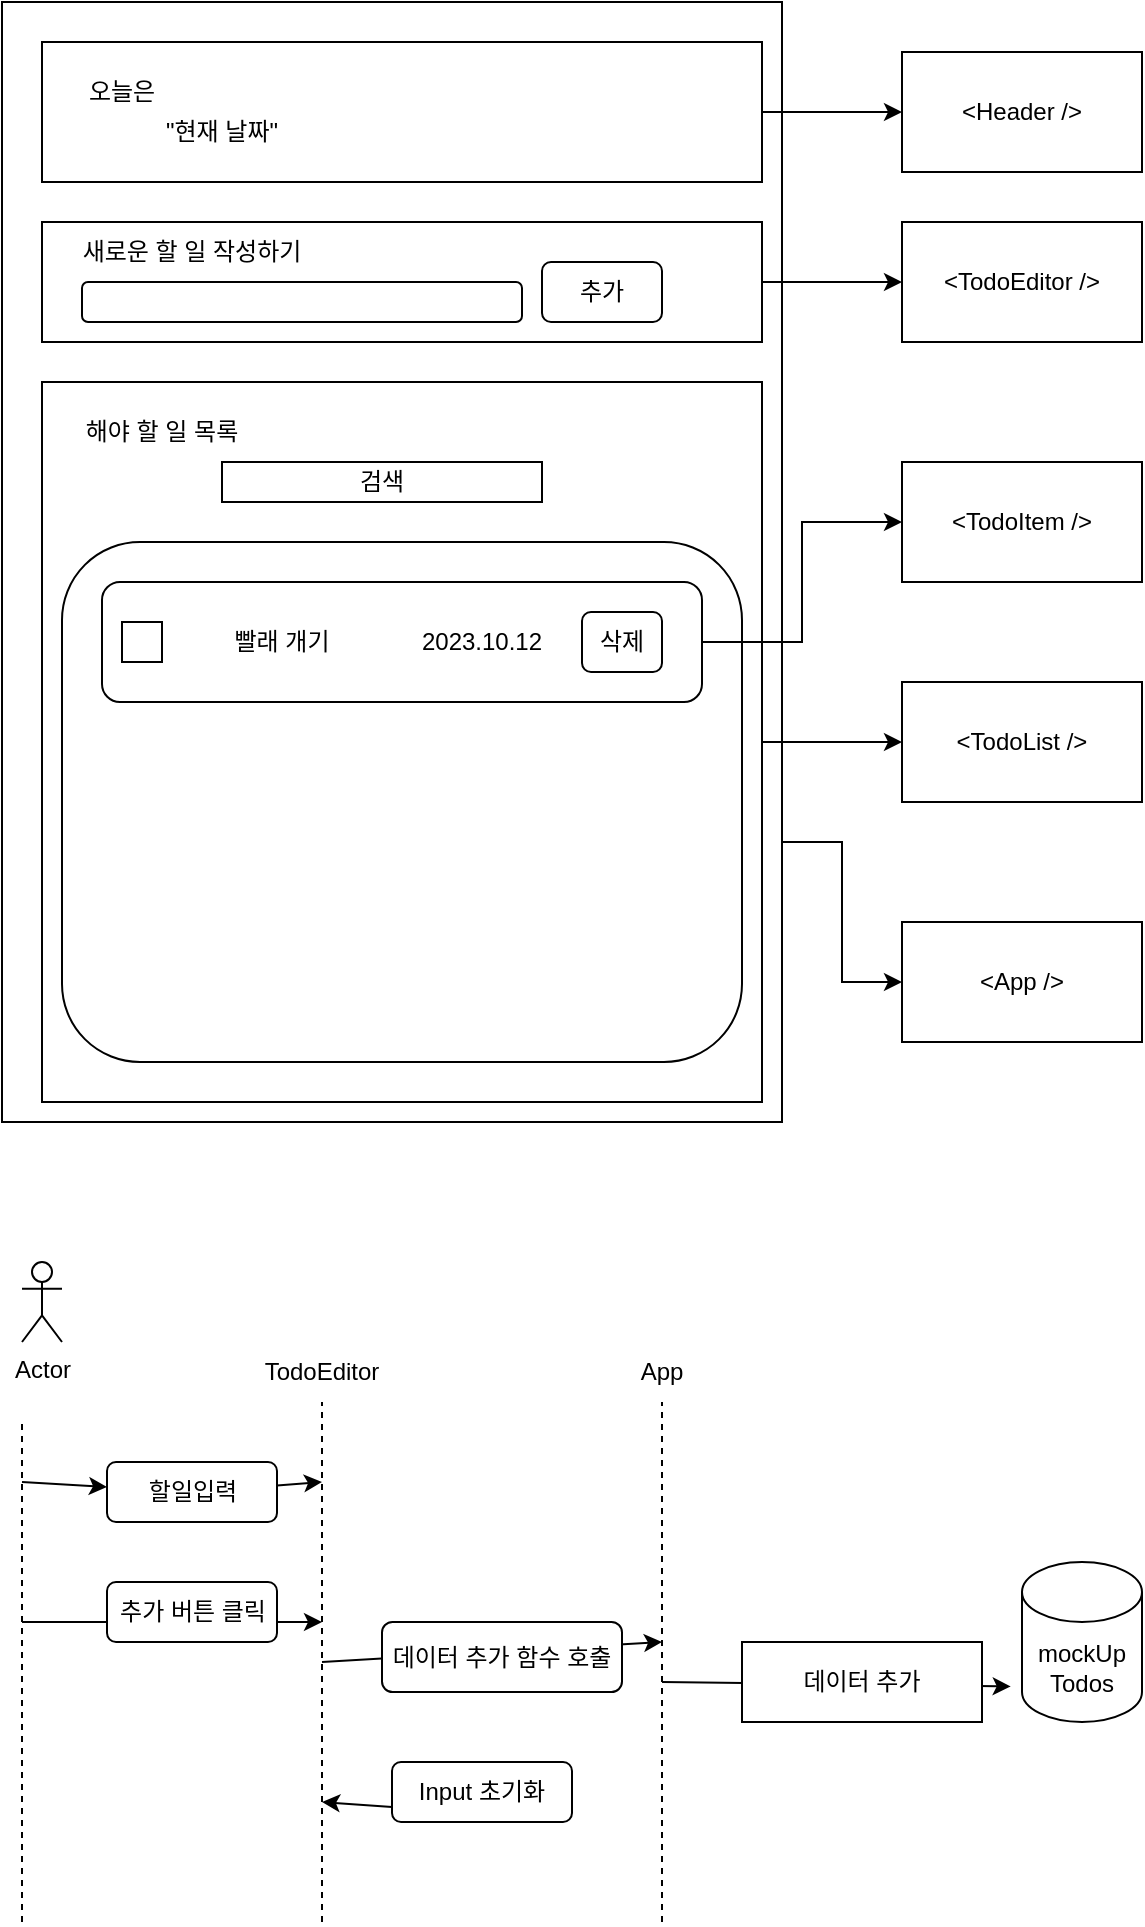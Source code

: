 <mxfile version="22.0.4" type="device">
  <diagram name="페이지-1" id="s0CB_pDRQbe32WmI6tte">
    <mxGraphModel dx="722" dy="435" grid="1" gridSize="10" guides="1" tooltips="1" connect="1" arrows="1" fold="1" page="1" pageScale="1" pageWidth="827" pageHeight="1169" math="0" shadow="0">
      <root>
        <mxCell id="0" />
        <mxCell id="1" parent="0" />
        <mxCell id="s4MbAgm935jzAfVjTvzh-29" style="edgeStyle=orthogonalEdgeStyle;rounded=0;orthogonalLoop=1;jettySize=auto;html=1;exitX=1;exitY=0.75;exitDx=0;exitDy=0;entryX=0;entryY=0.5;entryDx=0;entryDy=0;" edge="1" parent="1" source="s4MbAgm935jzAfVjTvzh-1" target="s4MbAgm935jzAfVjTvzh-28">
          <mxGeometry relative="1" as="geometry" />
        </mxCell>
        <mxCell id="s4MbAgm935jzAfVjTvzh-1" value="" style="rounded=0;whiteSpace=wrap;html=1;" vertex="1" parent="1">
          <mxGeometry x="40" y="20" width="390" height="560" as="geometry" />
        </mxCell>
        <mxCell id="s4MbAgm935jzAfVjTvzh-6" value="" style="edgeStyle=orthogonalEdgeStyle;rounded=0;orthogonalLoop=1;jettySize=auto;html=1;" edge="1" parent="1" source="s4MbAgm935jzAfVjTvzh-2" target="s4MbAgm935jzAfVjTvzh-5">
          <mxGeometry relative="1" as="geometry" />
        </mxCell>
        <mxCell id="s4MbAgm935jzAfVjTvzh-2" value="" style="rounded=0;whiteSpace=wrap;html=1;" vertex="1" parent="1">
          <mxGeometry x="60" y="40" width="360" height="70" as="geometry" />
        </mxCell>
        <mxCell id="s4MbAgm935jzAfVjTvzh-3" value="오늘은" style="text;html=1;strokeColor=none;fillColor=none;align=center;verticalAlign=middle;whiteSpace=wrap;rounded=0;" vertex="1" parent="1">
          <mxGeometry x="70" y="50" width="60" height="30" as="geometry" />
        </mxCell>
        <mxCell id="s4MbAgm935jzAfVjTvzh-4" value="&quot;현재 날짜&quot;" style="text;html=1;strokeColor=none;fillColor=none;align=center;verticalAlign=middle;whiteSpace=wrap;rounded=0;" vertex="1" parent="1">
          <mxGeometry x="80" y="70" width="140" height="30" as="geometry" />
        </mxCell>
        <mxCell id="s4MbAgm935jzAfVjTvzh-5" value="&amp;lt;Header /&amp;gt;" style="whiteSpace=wrap;html=1;rounded=0;" vertex="1" parent="1">
          <mxGeometry x="490" y="45" width="120" height="60" as="geometry" />
        </mxCell>
        <mxCell id="s4MbAgm935jzAfVjTvzh-13" value="" style="edgeStyle=orthogonalEdgeStyle;rounded=0;orthogonalLoop=1;jettySize=auto;html=1;" edge="1" parent="1" source="s4MbAgm935jzAfVjTvzh-7" target="s4MbAgm935jzAfVjTvzh-12">
          <mxGeometry relative="1" as="geometry" />
        </mxCell>
        <mxCell id="s4MbAgm935jzAfVjTvzh-7" value="" style="rounded=0;whiteSpace=wrap;html=1;" vertex="1" parent="1">
          <mxGeometry x="60" y="130" width="360" height="60" as="geometry" />
        </mxCell>
        <mxCell id="s4MbAgm935jzAfVjTvzh-8" value="새로운 할 일 작성하기" style="text;html=1;strokeColor=none;fillColor=none;align=center;verticalAlign=middle;whiteSpace=wrap;rounded=0;" vertex="1" parent="1">
          <mxGeometry x="60" y="130" width="150" height="30" as="geometry" />
        </mxCell>
        <mxCell id="s4MbAgm935jzAfVjTvzh-9" value="" style="rounded=1;whiteSpace=wrap;html=1;" vertex="1" parent="1">
          <mxGeometry x="80" y="160" width="220" height="20" as="geometry" />
        </mxCell>
        <mxCell id="s4MbAgm935jzAfVjTvzh-10" value="추가" style="rounded=1;whiteSpace=wrap;html=1;" vertex="1" parent="1">
          <mxGeometry x="310" y="150" width="60" height="30" as="geometry" />
        </mxCell>
        <mxCell id="s4MbAgm935jzAfVjTvzh-12" value="&amp;lt;TodoEditor /&amp;gt;" style="whiteSpace=wrap;html=1;rounded=0;" vertex="1" parent="1">
          <mxGeometry x="490" y="130" width="120" height="60" as="geometry" />
        </mxCell>
        <mxCell id="s4MbAgm935jzAfVjTvzh-18" value="" style="edgeStyle=orthogonalEdgeStyle;rounded=0;orthogonalLoop=1;jettySize=auto;html=1;" edge="1" parent="1" source="s4MbAgm935jzAfVjTvzh-14" target="s4MbAgm935jzAfVjTvzh-17">
          <mxGeometry relative="1" as="geometry" />
        </mxCell>
        <mxCell id="s4MbAgm935jzAfVjTvzh-14" value="" style="whiteSpace=wrap;html=1;aspect=fixed;" vertex="1" parent="1">
          <mxGeometry x="60" y="210" width="360" height="360" as="geometry" />
        </mxCell>
        <mxCell id="s4MbAgm935jzAfVjTvzh-15" value="해야 할 일 목록" style="text;html=1;strokeColor=none;fillColor=none;align=center;verticalAlign=middle;whiteSpace=wrap;rounded=0;" vertex="1" parent="1">
          <mxGeometry x="40" y="220" width="160" height="30" as="geometry" />
        </mxCell>
        <mxCell id="s4MbAgm935jzAfVjTvzh-16" value="" style="rounded=1;whiteSpace=wrap;html=1;" vertex="1" parent="1">
          <mxGeometry x="70" y="290" width="340" height="260" as="geometry" />
        </mxCell>
        <mxCell id="s4MbAgm935jzAfVjTvzh-17" value="&amp;lt;TodoList /&amp;gt;" style="whiteSpace=wrap;html=1;" vertex="1" parent="1">
          <mxGeometry x="490" y="360" width="120" height="60" as="geometry" />
        </mxCell>
        <mxCell id="s4MbAgm935jzAfVjTvzh-27" style="edgeStyle=orthogonalEdgeStyle;rounded=0;orthogonalLoop=1;jettySize=auto;html=1;exitX=1;exitY=0.5;exitDx=0;exitDy=0;entryX=0;entryY=0.5;entryDx=0;entryDy=0;" edge="1" parent="1" source="s4MbAgm935jzAfVjTvzh-19" target="s4MbAgm935jzAfVjTvzh-26">
          <mxGeometry relative="1" as="geometry" />
        </mxCell>
        <mxCell id="s4MbAgm935jzAfVjTvzh-19" value="" style="rounded=1;whiteSpace=wrap;html=1;" vertex="1" parent="1">
          <mxGeometry x="90" y="310" width="300" height="60" as="geometry" />
        </mxCell>
        <mxCell id="s4MbAgm935jzAfVjTvzh-20" value="" style="rounded=0;whiteSpace=wrap;html=1;" vertex="1" parent="1">
          <mxGeometry x="100" y="330" width="20" height="20" as="geometry" />
        </mxCell>
        <mxCell id="s4MbAgm935jzAfVjTvzh-21" value="빨래 개기" style="text;html=1;strokeColor=none;fillColor=none;align=center;verticalAlign=middle;whiteSpace=wrap;rounded=0;" vertex="1" parent="1">
          <mxGeometry x="130" y="325" width="100" height="30" as="geometry" />
        </mxCell>
        <mxCell id="s4MbAgm935jzAfVjTvzh-22" value="2023.10.12" style="text;html=1;strokeColor=none;fillColor=none;align=center;verticalAlign=middle;whiteSpace=wrap;rounded=0;" vertex="1" parent="1">
          <mxGeometry x="250" y="325" width="60" height="30" as="geometry" />
        </mxCell>
        <mxCell id="s4MbAgm935jzAfVjTvzh-23" value="삭제" style="rounded=1;whiteSpace=wrap;html=1;" vertex="1" parent="1">
          <mxGeometry x="330" y="325" width="40" height="30" as="geometry" />
        </mxCell>
        <mxCell id="s4MbAgm935jzAfVjTvzh-26" value="&amp;lt;TodoItem /&amp;gt;" style="rounded=0;whiteSpace=wrap;html=1;" vertex="1" parent="1">
          <mxGeometry x="490" y="250" width="120" height="60" as="geometry" />
        </mxCell>
        <mxCell id="s4MbAgm935jzAfVjTvzh-28" value="&amp;lt;App /&amp;gt;" style="rounded=0;whiteSpace=wrap;html=1;" vertex="1" parent="1">
          <mxGeometry x="490" y="480" width="120" height="60" as="geometry" />
        </mxCell>
        <mxCell id="s4MbAgm935jzAfVjTvzh-30" value="검색" style="rounded=0;whiteSpace=wrap;html=1;" vertex="1" parent="1">
          <mxGeometry x="150" y="250" width="160" height="20" as="geometry" />
        </mxCell>
        <mxCell id="s4MbAgm935jzAfVjTvzh-31" value="Actor" style="shape=umlActor;verticalLabelPosition=bottom;verticalAlign=top;html=1;outlineConnect=0;" vertex="1" parent="1">
          <mxGeometry x="50" y="650" width="20" height="40" as="geometry" />
        </mxCell>
        <mxCell id="s4MbAgm935jzAfVjTvzh-32" value="" style="endArrow=none;dashed=1;html=1;rounded=0;" edge="1" parent="1">
          <mxGeometry width="50" height="50" relative="1" as="geometry">
            <mxPoint x="50" y="980" as="sourcePoint" />
            <mxPoint x="50" y="730" as="targetPoint" />
          </mxGeometry>
        </mxCell>
        <mxCell id="s4MbAgm935jzAfVjTvzh-33" value="" style="endArrow=none;dashed=1;html=1;rounded=0;" edge="1" parent="1">
          <mxGeometry width="50" height="50" relative="1" as="geometry">
            <mxPoint x="200" y="980" as="sourcePoint" />
            <mxPoint x="200" y="720" as="targetPoint" />
          </mxGeometry>
        </mxCell>
        <mxCell id="s4MbAgm935jzAfVjTvzh-34" value="TodoEditor" style="text;html=1;strokeColor=none;fillColor=none;align=center;verticalAlign=middle;whiteSpace=wrap;rounded=0;" vertex="1" parent="1">
          <mxGeometry x="170" y="690" width="60" height="30" as="geometry" />
        </mxCell>
        <mxCell id="s4MbAgm935jzAfVjTvzh-37" value="" style="endArrow=classic;html=1;rounded=0;" edge="1" parent="1" source="s4MbAgm935jzAfVjTvzh-35">
          <mxGeometry width="50" height="50" relative="1" as="geometry">
            <mxPoint x="50" y="760" as="sourcePoint" />
            <mxPoint x="200" y="760" as="targetPoint" />
          </mxGeometry>
        </mxCell>
        <mxCell id="s4MbAgm935jzAfVjTvzh-38" value="" style="endArrow=classic;html=1;rounded=0;" edge="1" parent="1" target="s4MbAgm935jzAfVjTvzh-35">
          <mxGeometry width="50" height="50" relative="1" as="geometry">
            <mxPoint x="50" y="760" as="sourcePoint" />
            <mxPoint x="200" y="760" as="targetPoint" />
          </mxGeometry>
        </mxCell>
        <mxCell id="s4MbAgm935jzAfVjTvzh-35" value="할일입력" style="rounded=1;whiteSpace=wrap;html=1;" vertex="1" parent="1">
          <mxGeometry x="92.5" y="750" width="85" height="30" as="geometry" />
        </mxCell>
        <mxCell id="s4MbAgm935jzAfVjTvzh-40" value="" style="endArrow=classic;html=1;rounded=0;" edge="1" parent="1">
          <mxGeometry width="50" height="50" relative="1" as="geometry">
            <mxPoint x="50" y="830" as="sourcePoint" />
            <mxPoint x="200" y="830" as="targetPoint" />
          </mxGeometry>
        </mxCell>
        <mxCell id="s4MbAgm935jzAfVjTvzh-39" value="추가 버튼 클릭" style="rounded=1;whiteSpace=wrap;html=1;" vertex="1" parent="1">
          <mxGeometry x="92.5" y="810" width="85" height="30" as="geometry" />
        </mxCell>
        <mxCell id="s4MbAgm935jzAfVjTvzh-41" value="" style="endArrow=none;dashed=1;html=1;rounded=0;" edge="1" parent="1">
          <mxGeometry width="50" height="50" relative="1" as="geometry">
            <mxPoint x="370" y="980" as="sourcePoint" />
            <mxPoint x="370" y="720" as="targetPoint" />
          </mxGeometry>
        </mxCell>
        <mxCell id="s4MbAgm935jzAfVjTvzh-42" value="App" style="text;html=1;strokeColor=none;fillColor=none;align=center;verticalAlign=middle;whiteSpace=wrap;rounded=0;" vertex="1" parent="1">
          <mxGeometry x="340" y="690" width="60" height="30" as="geometry" />
        </mxCell>
        <mxCell id="s4MbAgm935jzAfVjTvzh-44" value="" style="endArrow=classic;html=1;rounded=0;" edge="1" parent="1">
          <mxGeometry width="50" height="50" relative="1" as="geometry">
            <mxPoint x="200" y="850" as="sourcePoint" />
            <mxPoint x="370" y="840" as="targetPoint" />
          </mxGeometry>
        </mxCell>
        <mxCell id="s4MbAgm935jzAfVjTvzh-43" value="데이터 추가 함수 호출" style="rounded=1;whiteSpace=wrap;html=1;" vertex="1" parent="1">
          <mxGeometry x="230" y="830" width="120" height="35" as="geometry" />
        </mxCell>
        <mxCell id="s4MbAgm935jzAfVjTvzh-45" value="mockUp&lt;br&gt;Todos" style="shape=cylinder3;whiteSpace=wrap;html=1;boundedLbl=1;backgroundOutline=1;size=15;" vertex="1" parent="1">
          <mxGeometry x="550" y="800" width="60" height="80" as="geometry" />
        </mxCell>
        <mxCell id="s4MbAgm935jzAfVjTvzh-47" value="" style="endArrow=classic;html=1;rounded=0;entryX=-0.094;entryY=0.778;entryDx=0;entryDy=0;entryPerimeter=0;" edge="1" parent="1" target="s4MbAgm935jzAfVjTvzh-45">
          <mxGeometry width="50" height="50" relative="1" as="geometry">
            <mxPoint x="370" y="860" as="sourcePoint" />
            <mxPoint x="440" y="900" as="targetPoint" />
          </mxGeometry>
        </mxCell>
        <mxCell id="s4MbAgm935jzAfVjTvzh-46" value="데이터 추가" style="rounded=0;whiteSpace=wrap;html=1;" vertex="1" parent="1">
          <mxGeometry x="410" y="840" width="120" height="40" as="geometry" />
        </mxCell>
        <mxCell id="s4MbAgm935jzAfVjTvzh-51" value="Input 초기화" style="rounded=1;whiteSpace=wrap;html=1;" vertex="1" parent="1">
          <mxGeometry x="235" y="900" width="90" height="30" as="geometry" />
        </mxCell>
        <mxCell id="s4MbAgm935jzAfVjTvzh-52" value="" style="endArrow=classic;html=1;rounded=0;exitX=0;exitY=0.75;exitDx=0;exitDy=0;" edge="1" parent="1" source="s4MbAgm935jzAfVjTvzh-51">
          <mxGeometry width="50" height="50" relative="1" as="geometry">
            <mxPoint x="220" y="1020" as="sourcePoint" />
            <mxPoint x="200" y="920" as="targetPoint" />
          </mxGeometry>
        </mxCell>
      </root>
    </mxGraphModel>
  </diagram>
</mxfile>
